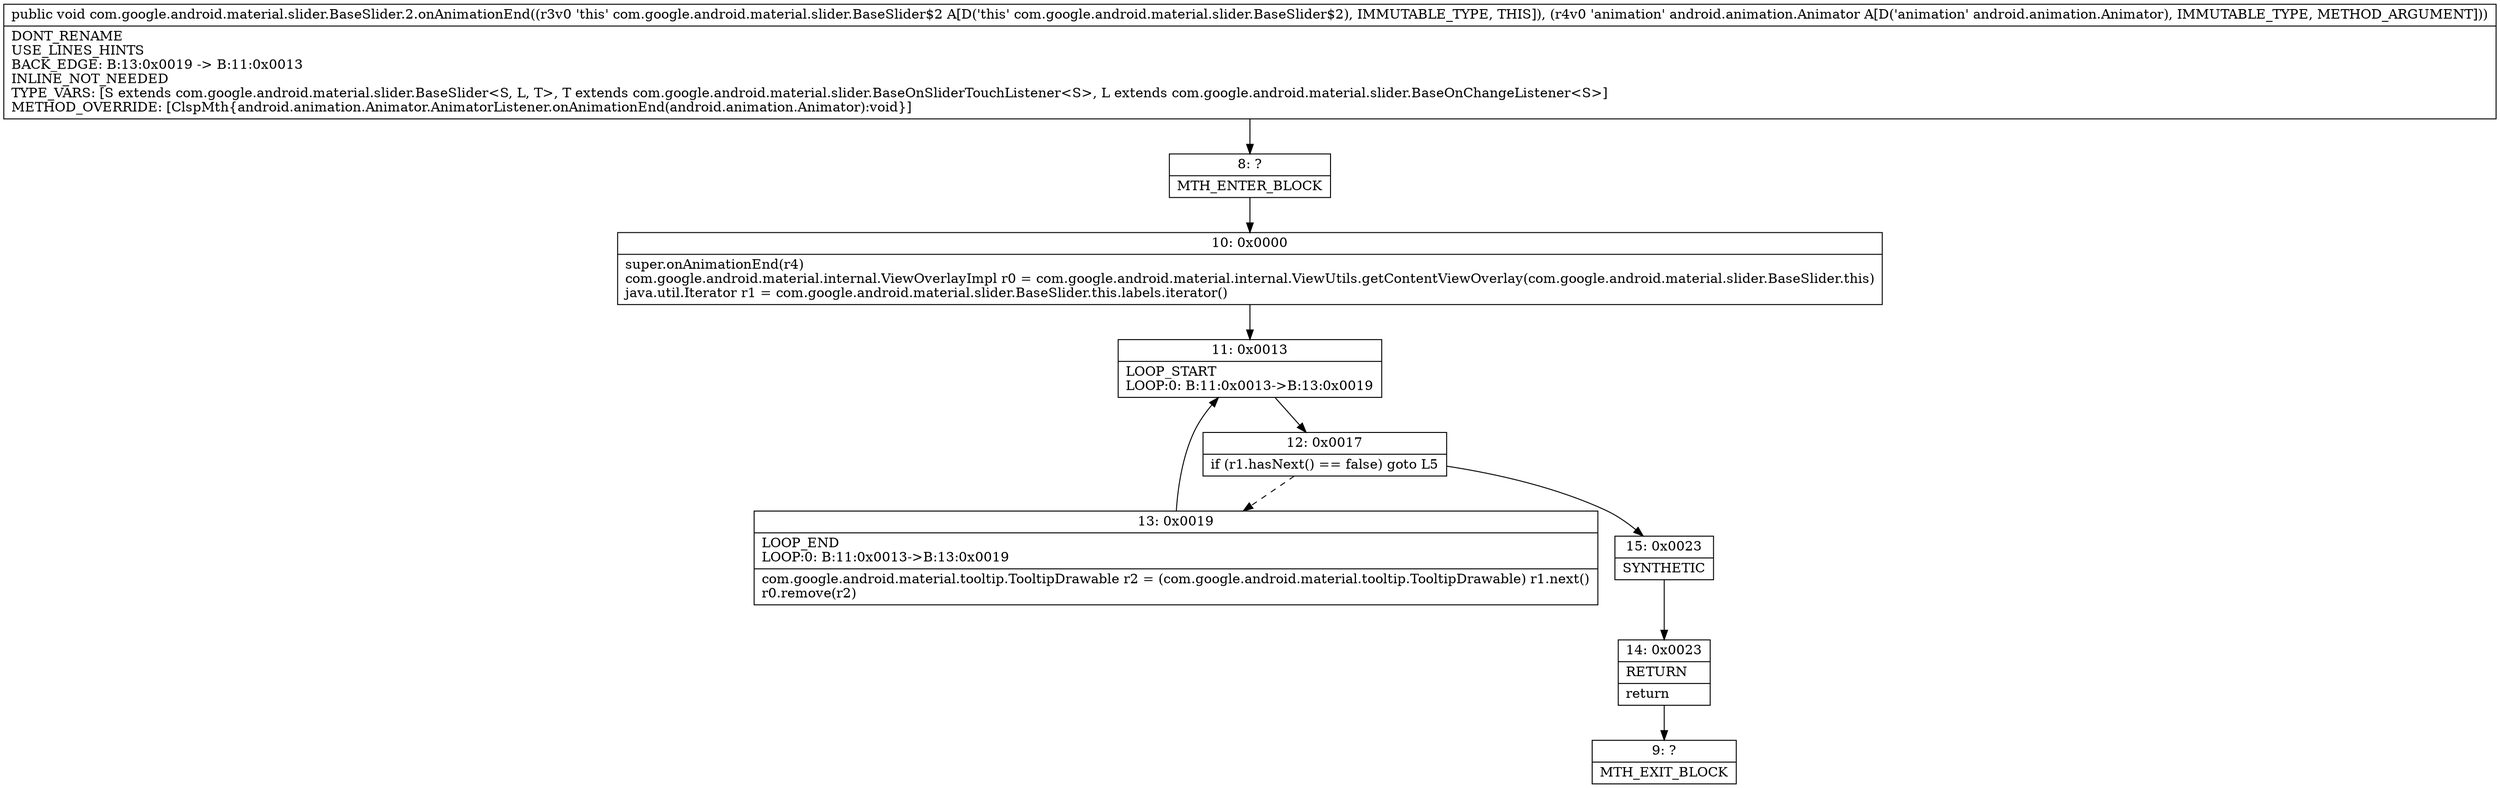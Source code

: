 digraph "CFG forcom.google.android.material.slider.BaseSlider.2.onAnimationEnd(Landroid\/animation\/Animator;)V" {
Node_8 [shape=record,label="{8\:\ ?|MTH_ENTER_BLOCK\l}"];
Node_10 [shape=record,label="{10\:\ 0x0000|super.onAnimationEnd(r4)\lcom.google.android.material.internal.ViewOverlayImpl r0 = com.google.android.material.internal.ViewUtils.getContentViewOverlay(com.google.android.material.slider.BaseSlider.this)\ljava.util.Iterator r1 = com.google.android.material.slider.BaseSlider.this.labels.iterator()\l}"];
Node_11 [shape=record,label="{11\:\ 0x0013|LOOP_START\lLOOP:0: B:11:0x0013\-\>B:13:0x0019\l}"];
Node_12 [shape=record,label="{12\:\ 0x0017|if (r1.hasNext() == false) goto L5\l}"];
Node_13 [shape=record,label="{13\:\ 0x0019|LOOP_END\lLOOP:0: B:11:0x0013\-\>B:13:0x0019\l|com.google.android.material.tooltip.TooltipDrawable r2 = (com.google.android.material.tooltip.TooltipDrawable) r1.next()\lr0.remove(r2)\l}"];
Node_15 [shape=record,label="{15\:\ 0x0023|SYNTHETIC\l}"];
Node_14 [shape=record,label="{14\:\ 0x0023|RETURN\l|return\l}"];
Node_9 [shape=record,label="{9\:\ ?|MTH_EXIT_BLOCK\l}"];
MethodNode[shape=record,label="{public void com.google.android.material.slider.BaseSlider.2.onAnimationEnd((r3v0 'this' com.google.android.material.slider.BaseSlider$2 A[D('this' com.google.android.material.slider.BaseSlider$2), IMMUTABLE_TYPE, THIS]), (r4v0 'animation' android.animation.Animator A[D('animation' android.animation.Animator), IMMUTABLE_TYPE, METHOD_ARGUMENT]))  | DONT_RENAME\lUSE_LINES_HINTS\lBACK_EDGE: B:13:0x0019 \-\> B:11:0x0013\lINLINE_NOT_NEEDED\lTYPE_VARS: [S extends com.google.android.material.slider.BaseSlider\<S, L, T\>, T extends com.google.android.material.slider.BaseOnSliderTouchListener\<S\>, L extends com.google.android.material.slider.BaseOnChangeListener\<S\>]\lMETHOD_OVERRIDE: [ClspMth\{android.animation.Animator.AnimatorListener.onAnimationEnd(android.animation.Animator):void\}]\l}"];
MethodNode -> Node_8;Node_8 -> Node_10;
Node_10 -> Node_11;
Node_11 -> Node_12;
Node_12 -> Node_13[style=dashed];
Node_12 -> Node_15;
Node_13 -> Node_11;
Node_15 -> Node_14;
Node_14 -> Node_9;
}

